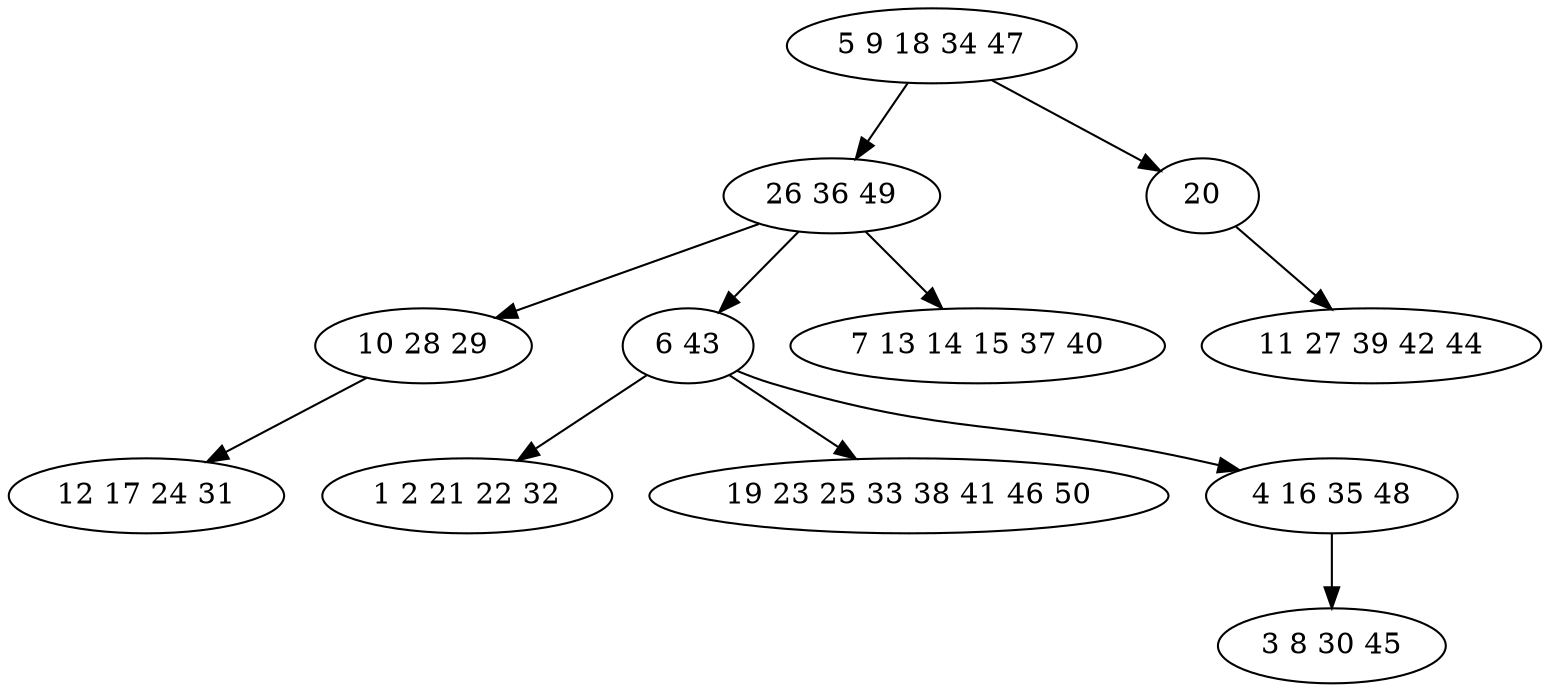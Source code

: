 digraph true_tree {
	"0" -> "1"
	"1" -> "2"
	"2" -> "3"
	"1" -> "4"
	"4" -> "5"
	"4" -> "6"
	"4" -> "7"
	"7" -> "8"
	"1" -> "9"
	"0" -> "10"
	"10" -> "11"
	"0" [label="5 9 18 34 47"];
	"1" [label="26 36 49"];
	"2" [label="10 28 29"];
	"3" [label="12 17 24 31"];
	"4" [label="6 43"];
	"5" [label="1 2 21 22 32"];
	"6" [label="19 23 25 33 38 41 46 50"];
	"7" [label="4 16 35 48"];
	"8" [label="3 8 30 45"];
	"9" [label="7 13 14 15 37 40"];
	"10" [label="20"];
	"11" [label="11 27 39 42 44"];
}
